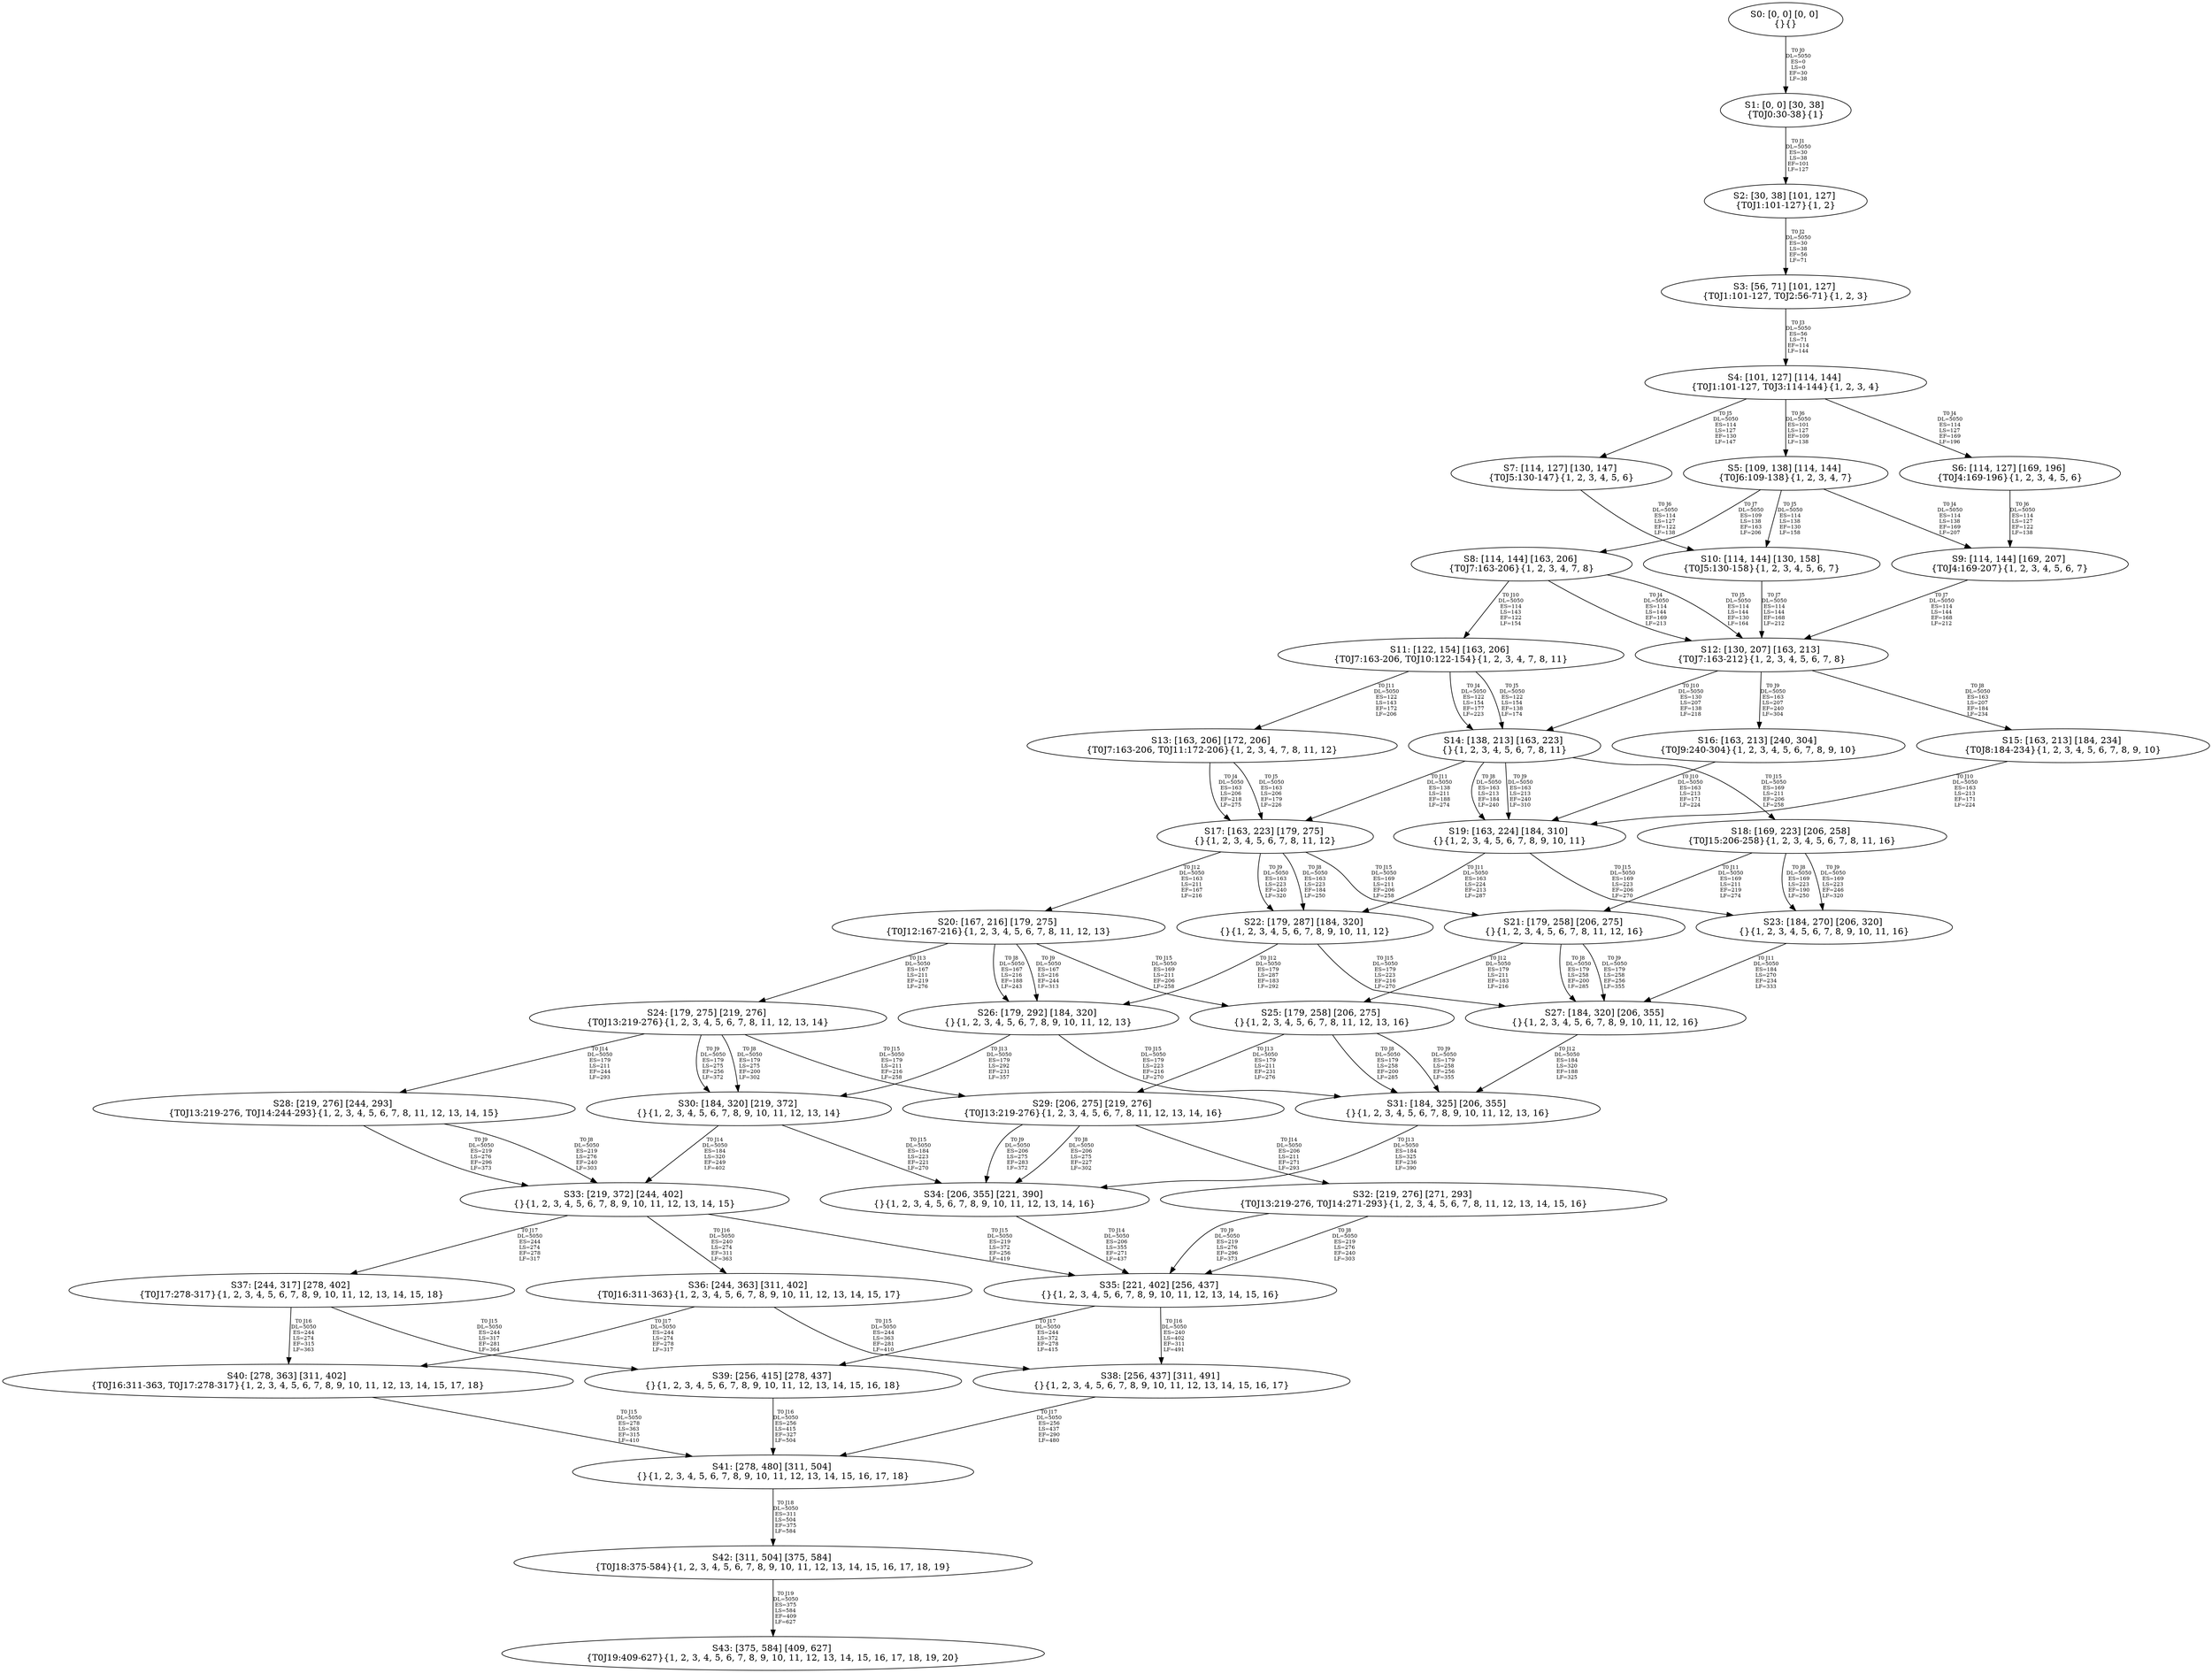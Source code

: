 digraph {
	S0[label="S0: [0, 0] [0, 0] \n{}{}"];
	S1[label="S1: [0, 0] [30, 38] \n{T0J0:30-38}{1}"];
	S2[label="S2: [30, 38] [101, 127] \n{T0J1:101-127}{1, 2}"];
	S3[label="S3: [56, 71] [101, 127] \n{T0J1:101-127, T0J2:56-71}{1, 2, 3}"];
	S4[label="S4: [101, 127] [114, 144] \n{T0J1:101-127, T0J3:114-144}{1, 2, 3, 4}"];
	S5[label="S5: [109, 138] [114, 144] \n{T0J6:109-138}{1, 2, 3, 4, 7}"];
	S6[label="S6: [114, 127] [169, 196] \n{T0J4:169-196}{1, 2, 3, 4, 5, 6}"];
	S7[label="S7: [114, 127] [130, 147] \n{T0J5:130-147}{1, 2, 3, 4, 5, 6}"];
	S8[label="S8: [114, 144] [163, 206] \n{T0J7:163-206}{1, 2, 3, 4, 7, 8}"];
	S9[label="S9: [114, 144] [169, 207] \n{T0J4:169-207}{1, 2, 3, 4, 5, 6, 7}"];
	S10[label="S10: [114, 144] [130, 158] \n{T0J5:130-158}{1, 2, 3, 4, 5, 6, 7}"];
	S11[label="S11: [122, 154] [163, 206] \n{T0J7:163-206, T0J10:122-154}{1, 2, 3, 4, 7, 8, 11}"];
	S12[label="S12: [130, 207] [163, 213] \n{T0J7:163-212}{1, 2, 3, 4, 5, 6, 7, 8}"];
	S13[label="S13: [163, 206] [172, 206] \n{T0J7:163-206, T0J11:172-206}{1, 2, 3, 4, 7, 8, 11, 12}"];
	S14[label="S14: [138, 213] [163, 223] \n{}{1, 2, 3, 4, 5, 6, 7, 8, 11}"];
	S15[label="S15: [163, 213] [184, 234] \n{T0J8:184-234}{1, 2, 3, 4, 5, 6, 7, 8, 9, 10}"];
	S16[label="S16: [163, 213] [240, 304] \n{T0J9:240-304}{1, 2, 3, 4, 5, 6, 7, 8, 9, 10}"];
	S17[label="S17: [163, 223] [179, 275] \n{}{1, 2, 3, 4, 5, 6, 7, 8, 11, 12}"];
	S18[label="S18: [169, 223] [206, 258] \n{T0J15:206-258}{1, 2, 3, 4, 5, 6, 7, 8, 11, 16}"];
	S19[label="S19: [163, 224] [184, 310] \n{}{1, 2, 3, 4, 5, 6, 7, 8, 9, 10, 11}"];
	S20[label="S20: [167, 216] [179, 275] \n{T0J12:167-216}{1, 2, 3, 4, 5, 6, 7, 8, 11, 12, 13}"];
	S21[label="S21: [179, 258] [206, 275] \n{}{1, 2, 3, 4, 5, 6, 7, 8, 11, 12, 16}"];
	S22[label="S22: [179, 287] [184, 320] \n{}{1, 2, 3, 4, 5, 6, 7, 8, 9, 10, 11, 12}"];
	S23[label="S23: [184, 270] [206, 320] \n{}{1, 2, 3, 4, 5, 6, 7, 8, 9, 10, 11, 16}"];
	S24[label="S24: [179, 275] [219, 276] \n{T0J13:219-276}{1, 2, 3, 4, 5, 6, 7, 8, 11, 12, 13, 14}"];
	S25[label="S25: [179, 258] [206, 275] \n{}{1, 2, 3, 4, 5, 6, 7, 8, 11, 12, 13, 16}"];
	S26[label="S26: [179, 292] [184, 320] \n{}{1, 2, 3, 4, 5, 6, 7, 8, 9, 10, 11, 12, 13}"];
	S27[label="S27: [184, 320] [206, 355] \n{}{1, 2, 3, 4, 5, 6, 7, 8, 9, 10, 11, 12, 16}"];
	S28[label="S28: [219, 276] [244, 293] \n{T0J13:219-276, T0J14:244-293}{1, 2, 3, 4, 5, 6, 7, 8, 11, 12, 13, 14, 15}"];
	S29[label="S29: [206, 275] [219, 276] \n{T0J13:219-276}{1, 2, 3, 4, 5, 6, 7, 8, 11, 12, 13, 14, 16}"];
	S30[label="S30: [184, 320] [219, 372] \n{}{1, 2, 3, 4, 5, 6, 7, 8, 9, 10, 11, 12, 13, 14}"];
	S31[label="S31: [184, 325] [206, 355] \n{}{1, 2, 3, 4, 5, 6, 7, 8, 9, 10, 11, 12, 13, 16}"];
	S32[label="S32: [219, 276] [271, 293] \n{T0J13:219-276, T0J14:271-293}{1, 2, 3, 4, 5, 6, 7, 8, 11, 12, 13, 14, 15, 16}"];
	S33[label="S33: [219, 372] [244, 402] \n{}{1, 2, 3, 4, 5, 6, 7, 8, 9, 10, 11, 12, 13, 14, 15}"];
	S34[label="S34: [206, 355] [221, 390] \n{}{1, 2, 3, 4, 5, 6, 7, 8, 9, 10, 11, 12, 13, 14, 16}"];
	S35[label="S35: [221, 402] [256, 437] \n{}{1, 2, 3, 4, 5, 6, 7, 8, 9, 10, 11, 12, 13, 14, 15, 16}"];
	S36[label="S36: [244, 363] [311, 402] \n{T0J16:311-363}{1, 2, 3, 4, 5, 6, 7, 8, 9, 10, 11, 12, 13, 14, 15, 17}"];
	S37[label="S37: [244, 317] [278, 402] \n{T0J17:278-317}{1, 2, 3, 4, 5, 6, 7, 8, 9, 10, 11, 12, 13, 14, 15, 18}"];
	S38[label="S38: [256, 437] [311, 491] \n{}{1, 2, 3, 4, 5, 6, 7, 8, 9, 10, 11, 12, 13, 14, 15, 16, 17}"];
	S39[label="S39: [256, 415] [278, 437] \n{}{1, 2, 3, 4, 5, 6, 7, 8, 9, 10, 11, 12, 13, 14, 15, 16, 18}"];
	S40[label="S40: [278, 363] [311, 402] \n{T0J16:311-363, T0J17:278-317}{1, 2, 3, 4, 5, 6, 7, 8, 9, 10, 11, 12, 13, 14, 15, 17, 18}"];
	S41[label="S41: [278, 480] [311, 504] \n{}{1, 2, 3, 4, 5, 6, 7, 8, 9, 10, 11, 12, 13, 14, 15, 16, 17, 18}"];
	S42[label="S42: [311, 504] [375, 584] \n{T0J18:375-584}{1, 2, 3, 4, 5, 6, 7, 8, 9, 10, 11, 12, 13, 14, 15, 16, 17, 18, 19}"];
	S43[label="S43: [375, 584] [409, 627] \n{T0J19:409-627}{1, 2, 3, 4, 5, 6, 7, 8, 9, 10, 11, 12, 13, 14, 15, 16, 17, 18, 19, 20}"];
	S0 -> S1[label="T0 J0\nDL=5050\nES=0\nLS=0\nEF=30\nLF=38",fontsize=8];
	S1 -> S2[label="T0 J1\nDL=5050\nES=30\nLS=38\nEF=101\nLF=127",fontsize=8];
	S2 -> S3[label="T0 J2\nDL=5050\nES=30\nLS=38\nEF=56\nLF=71",fontsize=8];
	S3 -> S4[label="T0 J3\nDL=5050\nES=56\nLS=71\nEF=114\nLF=144",fontsize=8];
	S4 -> S6[label="T0 J4\nDL=5050\nES=114\nLS=127\nEF=169\nLF=196",fontsize=8];
	S4 -> S7[label="T0 J5\nDL=5050\nES=114\nLS=127\nEF=130\nLF=147",fontsize=8];
	S4 -> S5[label="T0 J6\nDL=5050\nES=101\nLS=127\nEF=109\nLF=138",fontsize=8];
	S5 -> S9[label="T0 J4\nDL=5050\nES=114\nLS=138\nEF=169\nLF=207",fontsize=8];
	S5 -> S10[label="T0 J5\nDL=5050\nES=114\nLS=138\nEF=130\nLF=158",fontsize=8];
	S5 -> S8[label="T0 J7\nDL=5050\nES=109\nLS=138\nEF=163\nLF=206",fontsize=8];
	S6 -> S9[label="T0 J6\nDL=5050\nES=114\nLS=127\nEF=122\nLF=138",fontsize=8];
	S7 -> S10[label="T0 J6\nDL=5050\nES=114\nLS=127\nEF=122\nLF=138",fontsize=8];
	S8 -> S12[label="T0 J4\nDL=5050\nES=114\nLS=144\nEF=169\nLF=213",fontsize=8];
	S8 -> S12[label="T0 J5\nDL=5050\nES=114\nLS=144\nEF=130\nLF=164",fontsize=8];
	S8 -> S11[label="T0 J10\nDL=5050\nES=114\nLS=143\nEF=122\nLF=154",fontsize=8];
	S9 -> S12[label="T0 J7\nDL=5050\nES=114\nLS=144\nEF=168\nLF=212",fontsize=8];
	S10 -> S12[label="T0 J7\nDL=5050\nES=114\nLS=144\nEF=168\nLF=212",fontsize=8];
	S11 -> S14[label="T0 J4\nDL=5050\nES=122\nLS=154\nEF=177\nLF=223",fontsize=8];
	S11 -> S14[label="T0 J5\nDL=5050\nES=122\nLS=154\nEF=138\nLF=174",fontsize=8];
	S11 -> S13[label="T0 J11\nDL=5050\nES=122\nLS=143\nEF=172\nLF=206",fontsize=8];
	S12 -> S15[label="T0 J8\nDL=5050\nES=163\nLS=207\nEF=184\nLF=234",fontsize=8];
	S12 -> S16[label="T0 J9\nDL=5050\nES=163\nLS=207\nEF=240\nLF=304",fontsize=8];
	S12 -> S14[label="T0 J10\nDL=5050\nES=130\nLS=207\nEF=138\nLF=218",fontsize=8];
	S13 -> S17[label="T0 J4\nDL=5050\nES=163\nLS=206\nEF=218\nLF=275",fontsize=8];
	S13 -> S17[label="T0 J5\nDL=5050\nES=163\nLS=206\nEF=179\nLF=226",fontsize=8];
	S14 -> S19[label="T0 J8\nDL=5050\nES=163\nLS=213\nEF=184\nLF=240",fontsize=8];
	S14 -> S19[label="T0 J9\nDL=5050\nES=163\nLS=213\nEF=240\nLF=310",fontsize=8];
	S14 -> S17[label="T0 J11\nDL=5050\nES=138\nLS=211\nEF=188\nLF=274",fontsize=8];
	S14 -> S18[label="T0 J15\nDL=5050\nES=169\nLS=211\nEF=206\nLF=258",fontsize=8];
	S15 -> S19[label="T0 J10\nDL=5050\nES=163\nLS=213\nEF=171\nLF=224",fontsize=8];
	S16 -> S19[label="T0 J10\nDL=5050\nES=163\nLS=213\nEF=171\nLF=224",fontsize=8];
	S17 -> S22[label="T0 J8\nDL=5050\nES=163\nLS=223\nEF=184\nLF=250",fontsize=8];
	S17 -> S22[label="T0 J9\nDL=5050\nES=163\nLS=223\nEF=240\nLF=320",fontsize=8];
	S17 -> S20[label="T0 J12\nDL=5050\nES=163\nLS=211\nEF=167\nLF=216",fontsize=8];
	S17 -> S21[label="T0 J15\nDL=5050\nES=169\nLS=211\nEF=206\nLF=258",fontsize=8];
	S18 -> S23[label="T0 J8\nDL=5050\nES=169\nLS=223\nEF=190\nLF=250",fontsize=8];
	S18 -> S23[label="T0 J9\nDL=5050\nES=169\nLS=223\nEF=246\nLF=320",fontsize=8];
	S18 -> S21[label="T0 J11\nDL=5050\nES=169\nLS=211\nEF=219\nLF=274",fontsize=8];
	S19 -> S22[label="T0 J11\nDL=5050\nES=163\nLS=224\nEF=213\nLF=287",fontsize=8];
	S19 -> S23[label="T0 J15\nDL=5050\nES=169\nLS=223\nEF=206\nLF=270",fontsize=8];
	S20 -> S26[label="T0 J8\nDL=5050\nES=167\nLS=216\nEF=188\nLF=243",fontsize=8];
	S20 -> S26[label="T0 J9\nDL=5050\nES=167\nLS=216\nEF=244\nLF=313",fontsize=8];
	S20 -> S24[label="T0 J13\nDL=5050\nES=167\nLS=211\nEF=219\nLF=276",fontsize=8];
	S20 -> S25[label="T0 J15\nDL=5050\nES=169\nLS=211\nEF=206\nLF=258",fontsize=8];
	S21 -> S27[label="T0 J8\nDL=5050\nES=179\nLS=258\nEF=200\nLF=285",fontsize=8];
	S21 -> S27[label="T0 J9\nDL=5050\nES=179\nLS=258\nEF=256\nLF=355",fontsize=8];
	S21 -> S25[label="T0 J12\nDL=5050\nES=179\nLS=211\nEF=183\nLF=216",fontsize=8];
	S22 -> S26[label="T0 J12\nDL=5050\nES=179\nLS=287\nEF=183\nLF=292",fontsize=8];
	S22 -> S27[label="T0 J15\nDL=5050\nES=179\nLS=223\nEF=216\nLF=270",fontsize=8];
	S23 -> S27[label="T0 J11\nDL=5050\nES=184\nLS=270\nEF=234\nLF=333",fontsize=8];
	S24 -> S30[label="T0 J8\nDL=5050\nES=179\nLS=275\nEF=200\nLF=302",fontsize=8];
	S24 -> S30[label="T0 J9\nDL=5050\nES=179\nLS=275\nEF=256\nLF=372",fontsize=8];
	S24 -> S28[label="T0 J14\nDL=5050\nES=179\nLS=211\nEF=244\nLF=293",fontsize=8];
	S24 -> S29[label="T0 J15\nDL=5050\nES=179\nLS=211\nEF=216\nLF=258",fontsize=8];
	S25 -> S31[label="T0 J8\nDL=5050\nES=179\nLS=258\nEF=200\nLF=285",fontsize=8];
	S25 -> S31[label="T0 J9\nDL=5050\nES=179\nLS=258\nEF=256\nLF=355",fontsize=8];
	S25 -> S29[label="T0 J13\nDL=5050\nES=179\nLS=211\nEF=231\nLF=276",fontsize=8];
	S26 -> S30[label="T0 J13\nDL=5050\nES=179\nLS=292\nEF=231\nLF=357",fontsize=8];
	S26 -> S31[label="T0 J15\nDL=5050\nES=179\nLS=223\nEF=216\nLF=270",fontsize=8];
	S27 -> S31[label="T0 J12\nDL=5050\nES=184\nLS=320\nEF=188\nLF=325",fontsize=8];
	S28 -> S33[label="T0 J8\nDL=5050\nES=219\nLS=276\nEF=240\nLF=303",fontsize=8];
	S28 -> S33[label="T0 J9\nDL=5050\nES=219\nLS=276\nEF=296\nLF=373",fontsize=8];
	S29 -> S34[label="T0 J8\nDL=5050\nES=206\nLS=275\nEF=227\nLF=302",fontsize=8];
	S29 -> S34[label="T0 J9\nDL=5050\nES=206\nLS=275\nEF=283\nLF=372",fontsize=8];
	S29 -> S32[label="T0 J14\nDL=5050\nES=206\nLS=211\nEF=271\nLF=293",fontsize=8];
	S30 -> S33[label="T0 J14\nDL=5050\nES=184\nLS=320\nEF=249\nLF=402",fontsize=8];
	S30 -> S34[label="T0 J15\nDL=5050\nES=184\nLS=223\nEF=221\nLF=270",fontsize=8];
	S31 -> S34[label="T0 J13\nDL=5050\nES=184\nLS=325\nEF=236\nLF=390",fontsize=8];
	S32 -> S35[label="T0 J8\nDL=5050\nES=219\nLS=276\nEF=240\nLF=303",fontsize=8];
	S32 -> S35[label="T0 J9\nDL=5050\nES=219\nLS=276\nEF=296\nLF=373",fontsize=8];
	S33 -> S35[label="T0 J15\nDL=5050\nES=219\nLS=372\nEF=256\nLF=419",fontsize=8];
	S33 -> S36[label="T0 J16\nDL=5050\nES=240\nLS=274\nEF=311\nLF=363",fontsize=8];
	S33 -> S37[label="T0 J17\nDL=5050\nES=244\nLS=274\nEF=278\nLF=317",fontsize=8];
	S34 -> S35[label="T0 J14\nDL=5050\nES=206\nLS=355\nEF=271\nLF=437",fontsize=8];
	S35 -> S38[label="T0 J16\nDL=5050\nES=240\nLS=402\nEF=311\nLF=491",fontsize=8];
	S35 -> S39[label="T0 J17\nDL=5050\nES=244\nLS=372\nEF=278\nLF=415",fontsize=8];
	S36 -> S38[label="T0 J15\nDL=5050\nES=244\nLS=363\nEF=281\nLF=410",fontsize=8];
	S36 -> S40[label="T0 J17\nDL=5050\nES=244\nLS=274\nEF=278\nLF=317",fontsize=8];
	S37 -> S39[label="T0 J15\nDL=5050\nES=244\nLS=317\nEF=281\nLF=364",fontsize=8];
	S37 -> S40[label="T0 J16\nDL=5050\nES=244\nLS=274\nEF=315\nLF=363",fontsize=8];
	S38 -> S41[label="T0 J17\nDL=5050\nES=256\nLS=437\nEF=290\nLF=480",fontsize=8];
	S39 -> S41[label="T0 J16\nDL=5050\nES=256\nLS=415\nEF=327\nLF=504",fontsize=8];
	S40 -> S41[label="T0 J15\nDL=5050\nES=278\nLS=363\nEF=315\nLF=410",fontsize=8];
	S41 -> S42[label="T0 J18\nDL=5050\nES=311\nLS=504\nEF=375\nLF=584",fontsize=8];
	S42 -> S43[label="T0 J19\nDL=5050\nES=375\nLS=584\nEF=409\nLF=627",fontsize=8];
}
